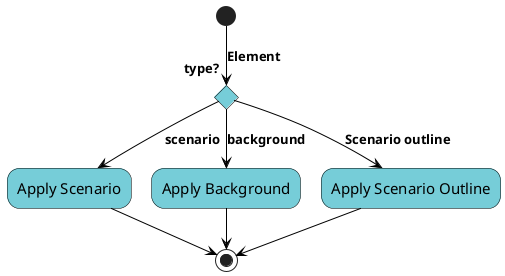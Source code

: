 @startuml
skinparam activity {
BackgroundColor #76CDD8
ArrowColor black
ArrowFontSize 13
ArrowFontStyle bold
ArrowFontName Segoe UI
BorderColor black
FontName Segoe UI
FontSize 15
}
(*) -->[Element] If "type?"
--> [scenario] "Apply Scenario"
--> (*)
else
-->[background] "Apply Background"
--> (*)
else
-->[Scenario outline] "Apply Scenario Outline"
--> (*)
@enduml
